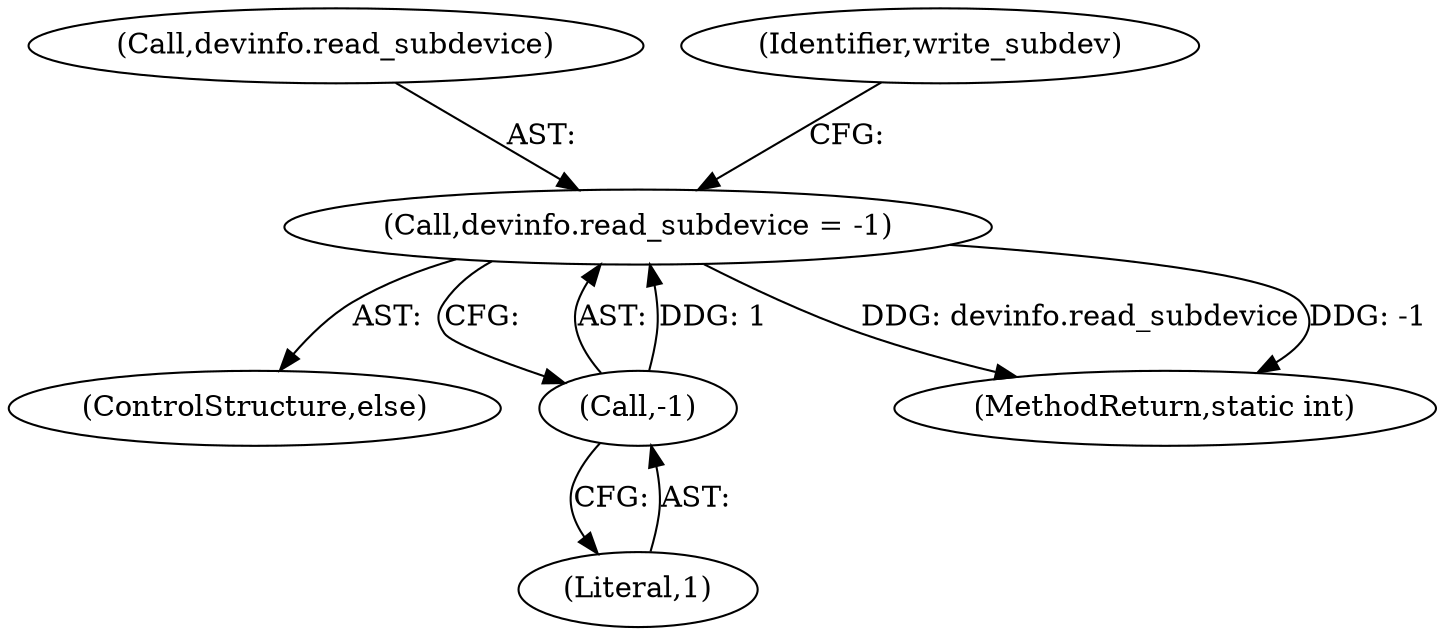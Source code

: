 digraph "0_linux_819cbb120eaec7e014e5abd029260db1ca8c5735@API" {
"1000179" [label="(Call,devinfo.read_subdevice = -1)"];
"1000183" [label="(Call,-1)"];
"1000180" [label="(Call,devinfo.read_subdevice)"];
"1000178" [label="(ControlStructure,else)"];
"1000183" [label="(Call,-1)"];
"1000186" [label="(Identifier,write_subdev)"];
"1000184" [label="(Literal,1)"];
"1000215" [label="(MethodReturn,static int)"];
"1000179" [label="(Call,devinfo.read_subdevice = -1)"];
"1000179" -> "1000178"  [label="AST: "];
"1000179" -> "1000183"  [label="CFG: "];
"1000180" -> "1000179"  [label="AST: "];
"1000183" -> "1000179"  [label="AST: "];
"1000186" -> "1000179"  [label="CFG: "];
"1000179" -> "1000215"  [label="DDG: devinfo.read_subdevice"];
"1000179" -> "1000215"  [label="DDG: -1"];
"1000183" -> "1000179"  [label="DDG: 1"];
"1000183" -> "1000184"  [label="CFG: "];
"1000184" -> "1000183"  [label="AST: "];
}
